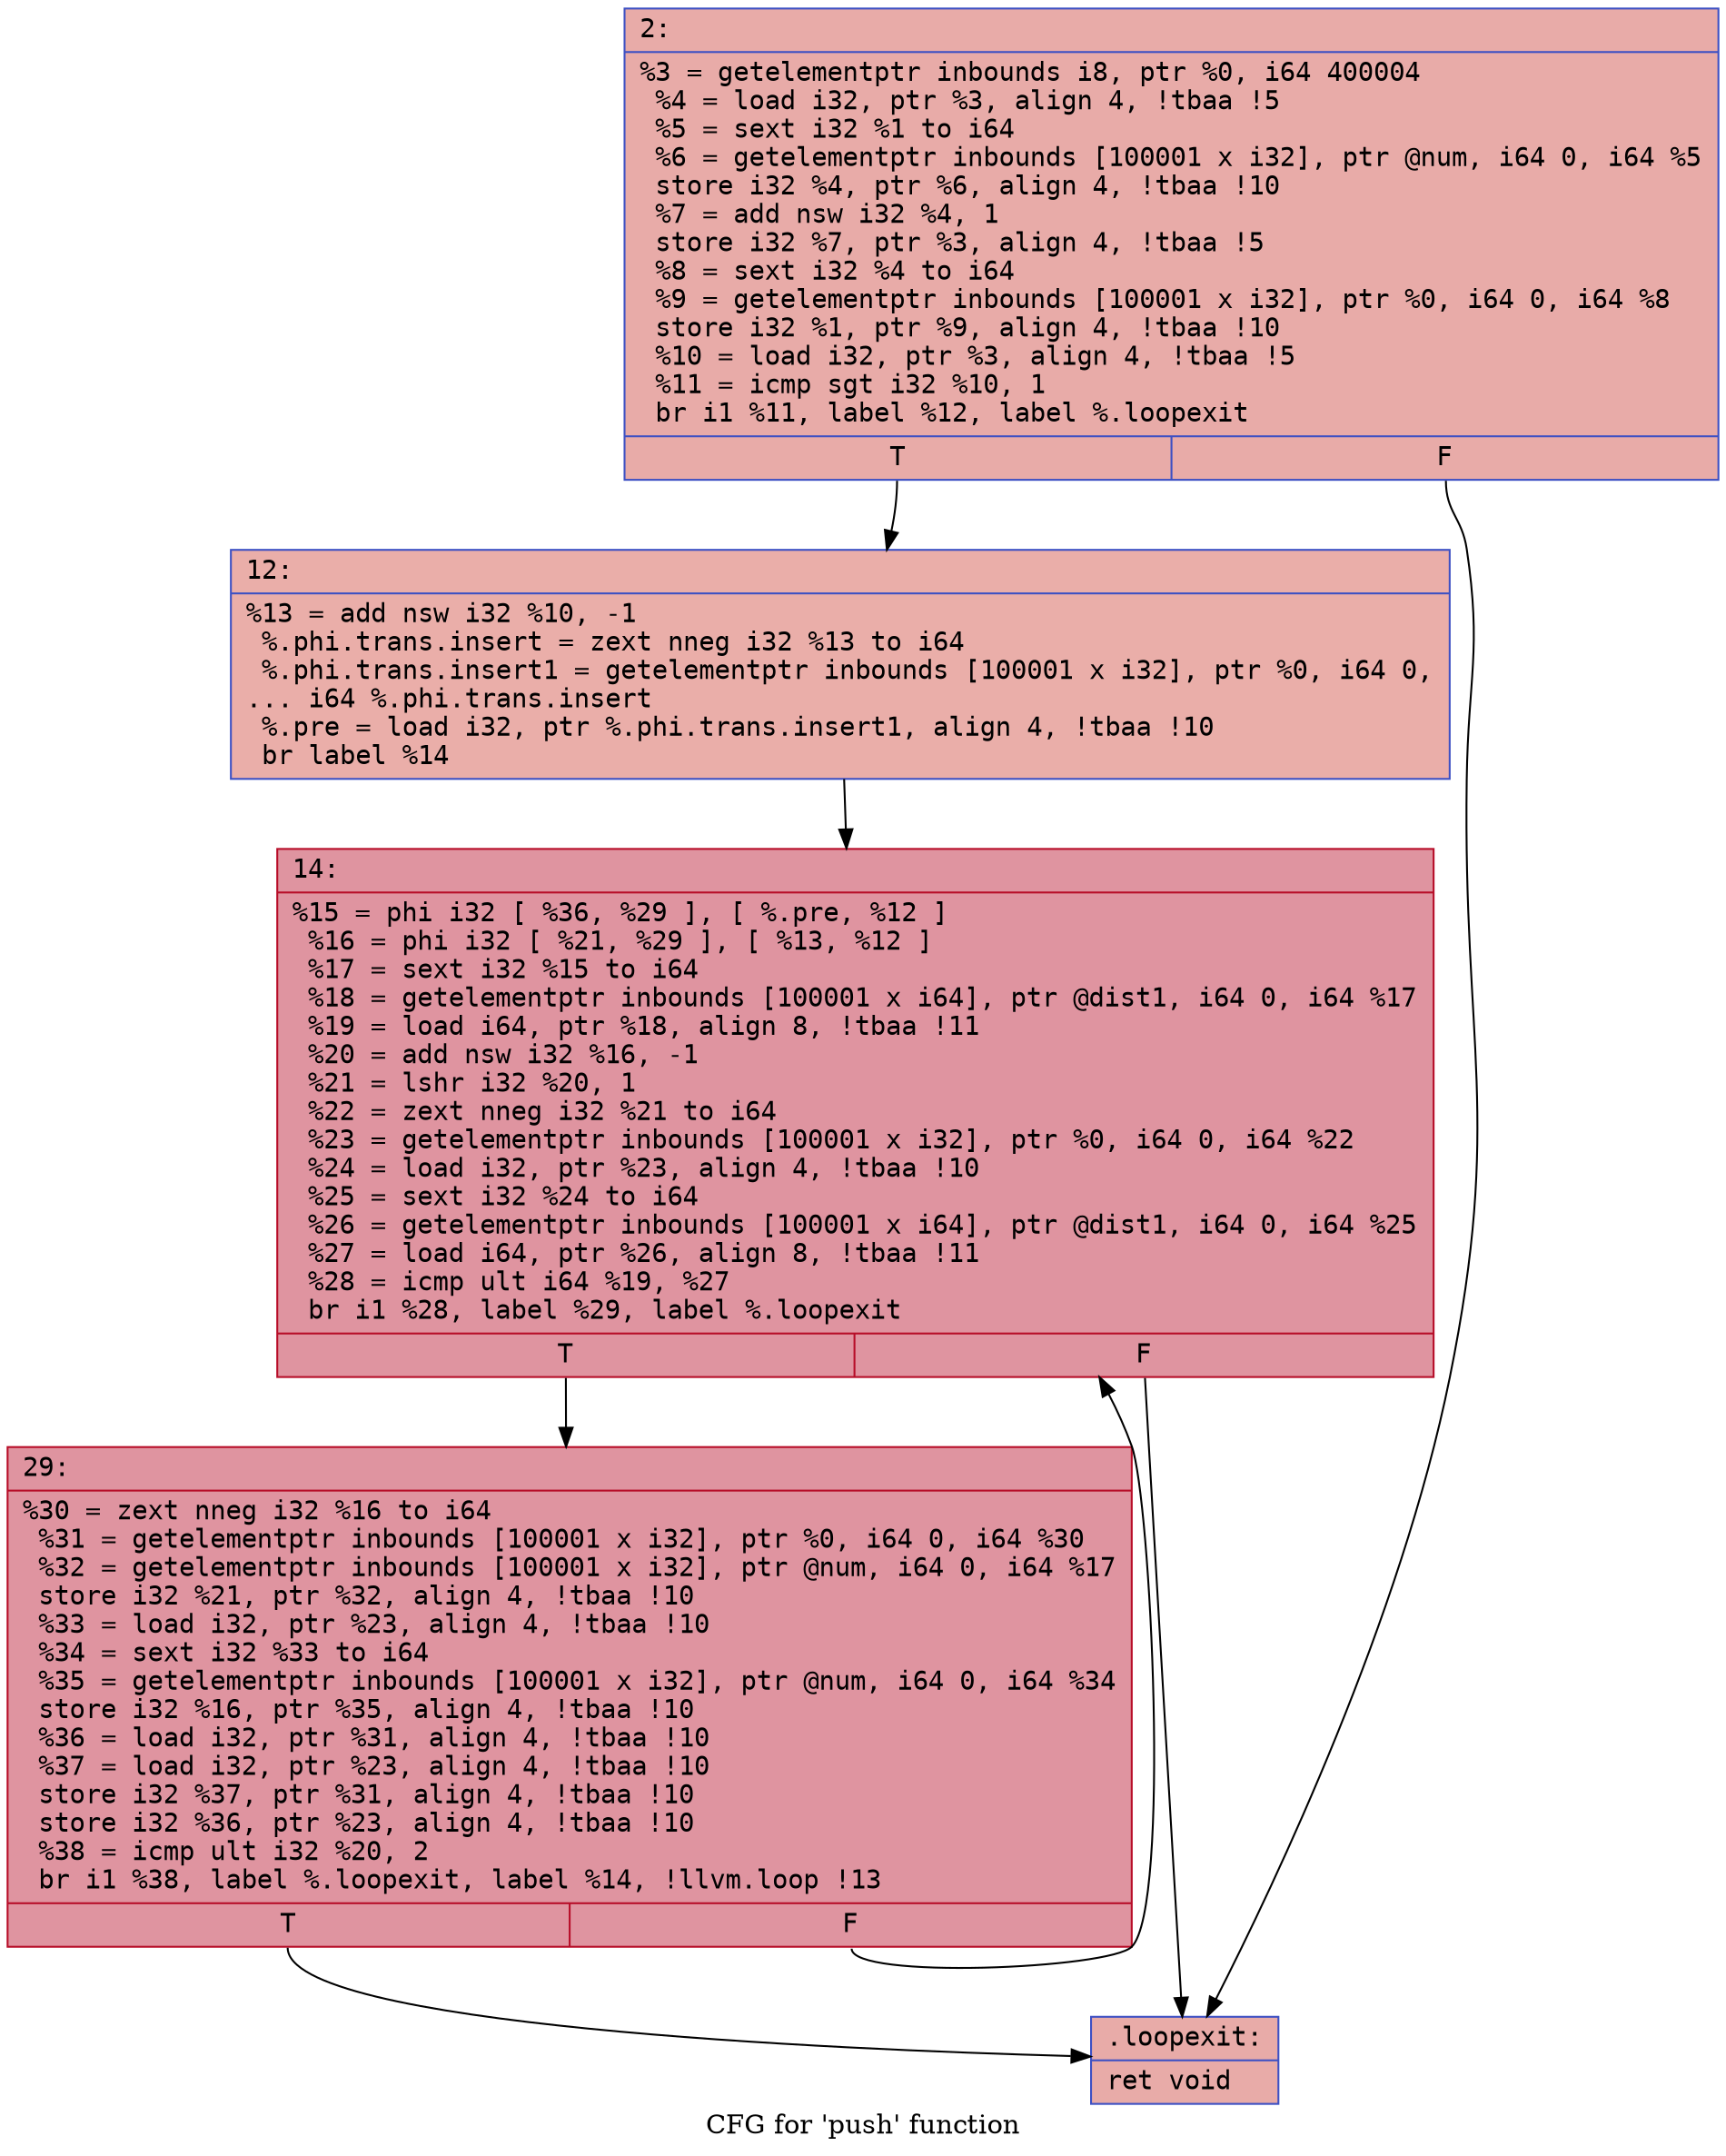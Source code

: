 digraph "CFG for 'push' function" {
	label="CFG for 'push' function";

	Node0x56e38e3269d0 [shape=record,color="#3d50c3ff", style=filled, fillcolor="#cc403a70" fontname="Courier",label="{2:\l|  %3 = getelementptr inbounds i8, ptr %0, i64 400004\l  %4 = load i32, ptr %3, align 4, !tbaa !5\l  %5 = sext i32 %1 to i64\l  %6 = getelementptr inbounds [100001 x i32], ptr @num, i64 0, i64 %5\l  store i32 %4, ptr %6, align 4, !tbaa !10\l  %7 = add nsw i32 %4, 1\l  store i32 %7, ptr %3, align 4, !tbaa !5\l  %8 = sext i32 %4 to i64\l  %9 = getelementptr inbounds [100001 x i32], ptr %0, i64 0, i64 %8\l  store i32 %1, ptr %9, align 4, !tbaa !10\l  %10 = load i32, ptr %3, align 4, !tbaa !5\l  %11 = icmp sgt i32 %10, 1\l  br i1 %11, label %12, label %.loopexit\l|{<s0>T|<s1>F}}"];
	Node0x56e38e3269d0:s0 -> Node0x56e38e327020[tooltip="2 -> 12\nProbability 50.00%" ];
	Node0x56e38e3269d0:s1 -> Node0x56e38e327e50[tooltip="2 -> .loopexit\nProbability 50.00%" ];
	Node0x56e38e327020 [shape=record,color="#3d50c3ff", style=filled, fillcolor="#d0473d70" fontname="Courier",label="{12:\l|  %13 = add nsw i32 %10, -1\l  %.phi.trans.insert = zext nneg i32 %13 to i64\l  %.phi.trans.insert1 = getelementptr inbounds [100001 x i32], ptr %0, i64 0,\l... i64 %.phi.trans.insert\l  %.pre = load i32, ptr %.phi.trans.insert1, align 4, !tbaa !10\l  br label %14\l}"];
	Node0x56e38e327020 -> Node0x56e38e328400[tooltip="12 -> 14\nProbability 100.00%" ];
	Node0x56e38e328400 [shape=record,color="#b70d28ff", style=filled, fillcolor="#b70d2870" fontname="Courier",label="{14:\l|  %15 = phi i32 [ %36, %29 ], [ %.pre, %12 ]\l  %16 = phi i32 [ %21, %29 ], [ %13, %12 ]\l  %17 = sext i32 %15 to i64\l  %18 = getelementptr inbounds [100001 x i64], ptr @dist1, i64 0, i64 %17\l  %19 = load i64, ptr %18, align 8, !tbaa !11\l  %20 = add nsw i32 %16, -1\l  %21 = lshr i32 %20, 1\l  %22 = zext nneg i32 %21 to i64\l  %23 = getelementptr inbounds [100001 x i32], ptr %0, i64 0, i64 %22\l  %24 = load i32, ptr %23, align 4, !tbaa !10\l  %25 = sext i32 %24 to i64\l  %26 = getelementptr inbounds [100001 x i64], ptr @dist1, i64 0, i64 %25\l  %27 = load i64, ptr %26, align 8, !tbaa !11\l  %28 = icmp ult i64 %19, %27\l  br i1 %28, label %29, label %.loopexit\l|{<s0>T|<s1>F}}"];
	Node0x56e38e328400:s0 -> Node0x56e38e3284d0[tooltip="14 -> 29\nProbability 96.88%" ];
	Node0x56e38e328400:s1 -> Node0x56e38e327e50[tooltip="14 -> .loopexit\nProbability 3.12%" ];
	Node0x56e38e3284d0 [shape=record,color="#b70d28ff", style=filled, fillcolor="#b70d2870" fontname="Courier",label="{29:\l|  %30 = zext nneg i32 %16 to i64\l  %31 = getelementptr inbounds [100001 x i32], ptr %0, i64 0, i64 %30\l  %32 = getelementptr inbounds [100001 x i32], ptr @num, i64 0, i64 %17\l  store i32 %21, ptr %32, align 4, !tbaa !10\l  %33 = load i32, ptr %23, align 4, !tbaa !10\l  %34 = sext i32 %33 to i64\l  %35 = getelementptr inbounds [100001 x i32], ptr @num, i64 0, i64 %34\l  store i32 %16, ptr %35, align 4, !tbaa !10\l  %36 = load i32, ptr %31, align 4, !tbaa !10\l  %37 = load i32, ptr %23, align 4, !tbaa !10\l  store i32 %37, ptr %31, align 4, !tbaa !10\l  store i32 %36, ptr %23, align 4, !tbaa !10\l  %38 = icmp ult i32 %20, 2\l  br i1 %38, label %.loopexit, label %14, !llvm.loop !13\l|{<s0>T|<s1>F}}"];
	Node0x56e38e3284d0:s0 -> Node0x56e38e327e50[tooltip="29 -> .loopexit\nProbability 3.12%" ];
	Node0x56e38e3284d0:s1 -> Node0x56e38e328400[tooltip="29 -> 14\nProbability 96.88%" ];
	Node0x56e38e327e50 [shape=record,color="#3d50c3ff", style=filled, fillcolor="#cc403a70" fontname="Courier",label="{.loopexit:\l|  ret void\l}"];
}
